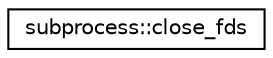 digraph "Graphical Class Hierarchy"
{
  edge [fontname="Helvetica",fontsize="10",labelfontname="Helvetica",labelfontsize="10"];
  node [fontname="Helvetica",fontsize="10",shape=record];
  rankdir="LR";
  Node0 [label="subprocess::close_fds",height=0.2,width=0.4,color="black", fillcolor="white", style="filled",URL="$structsubprocess_1_1close__fds.html"];
}
